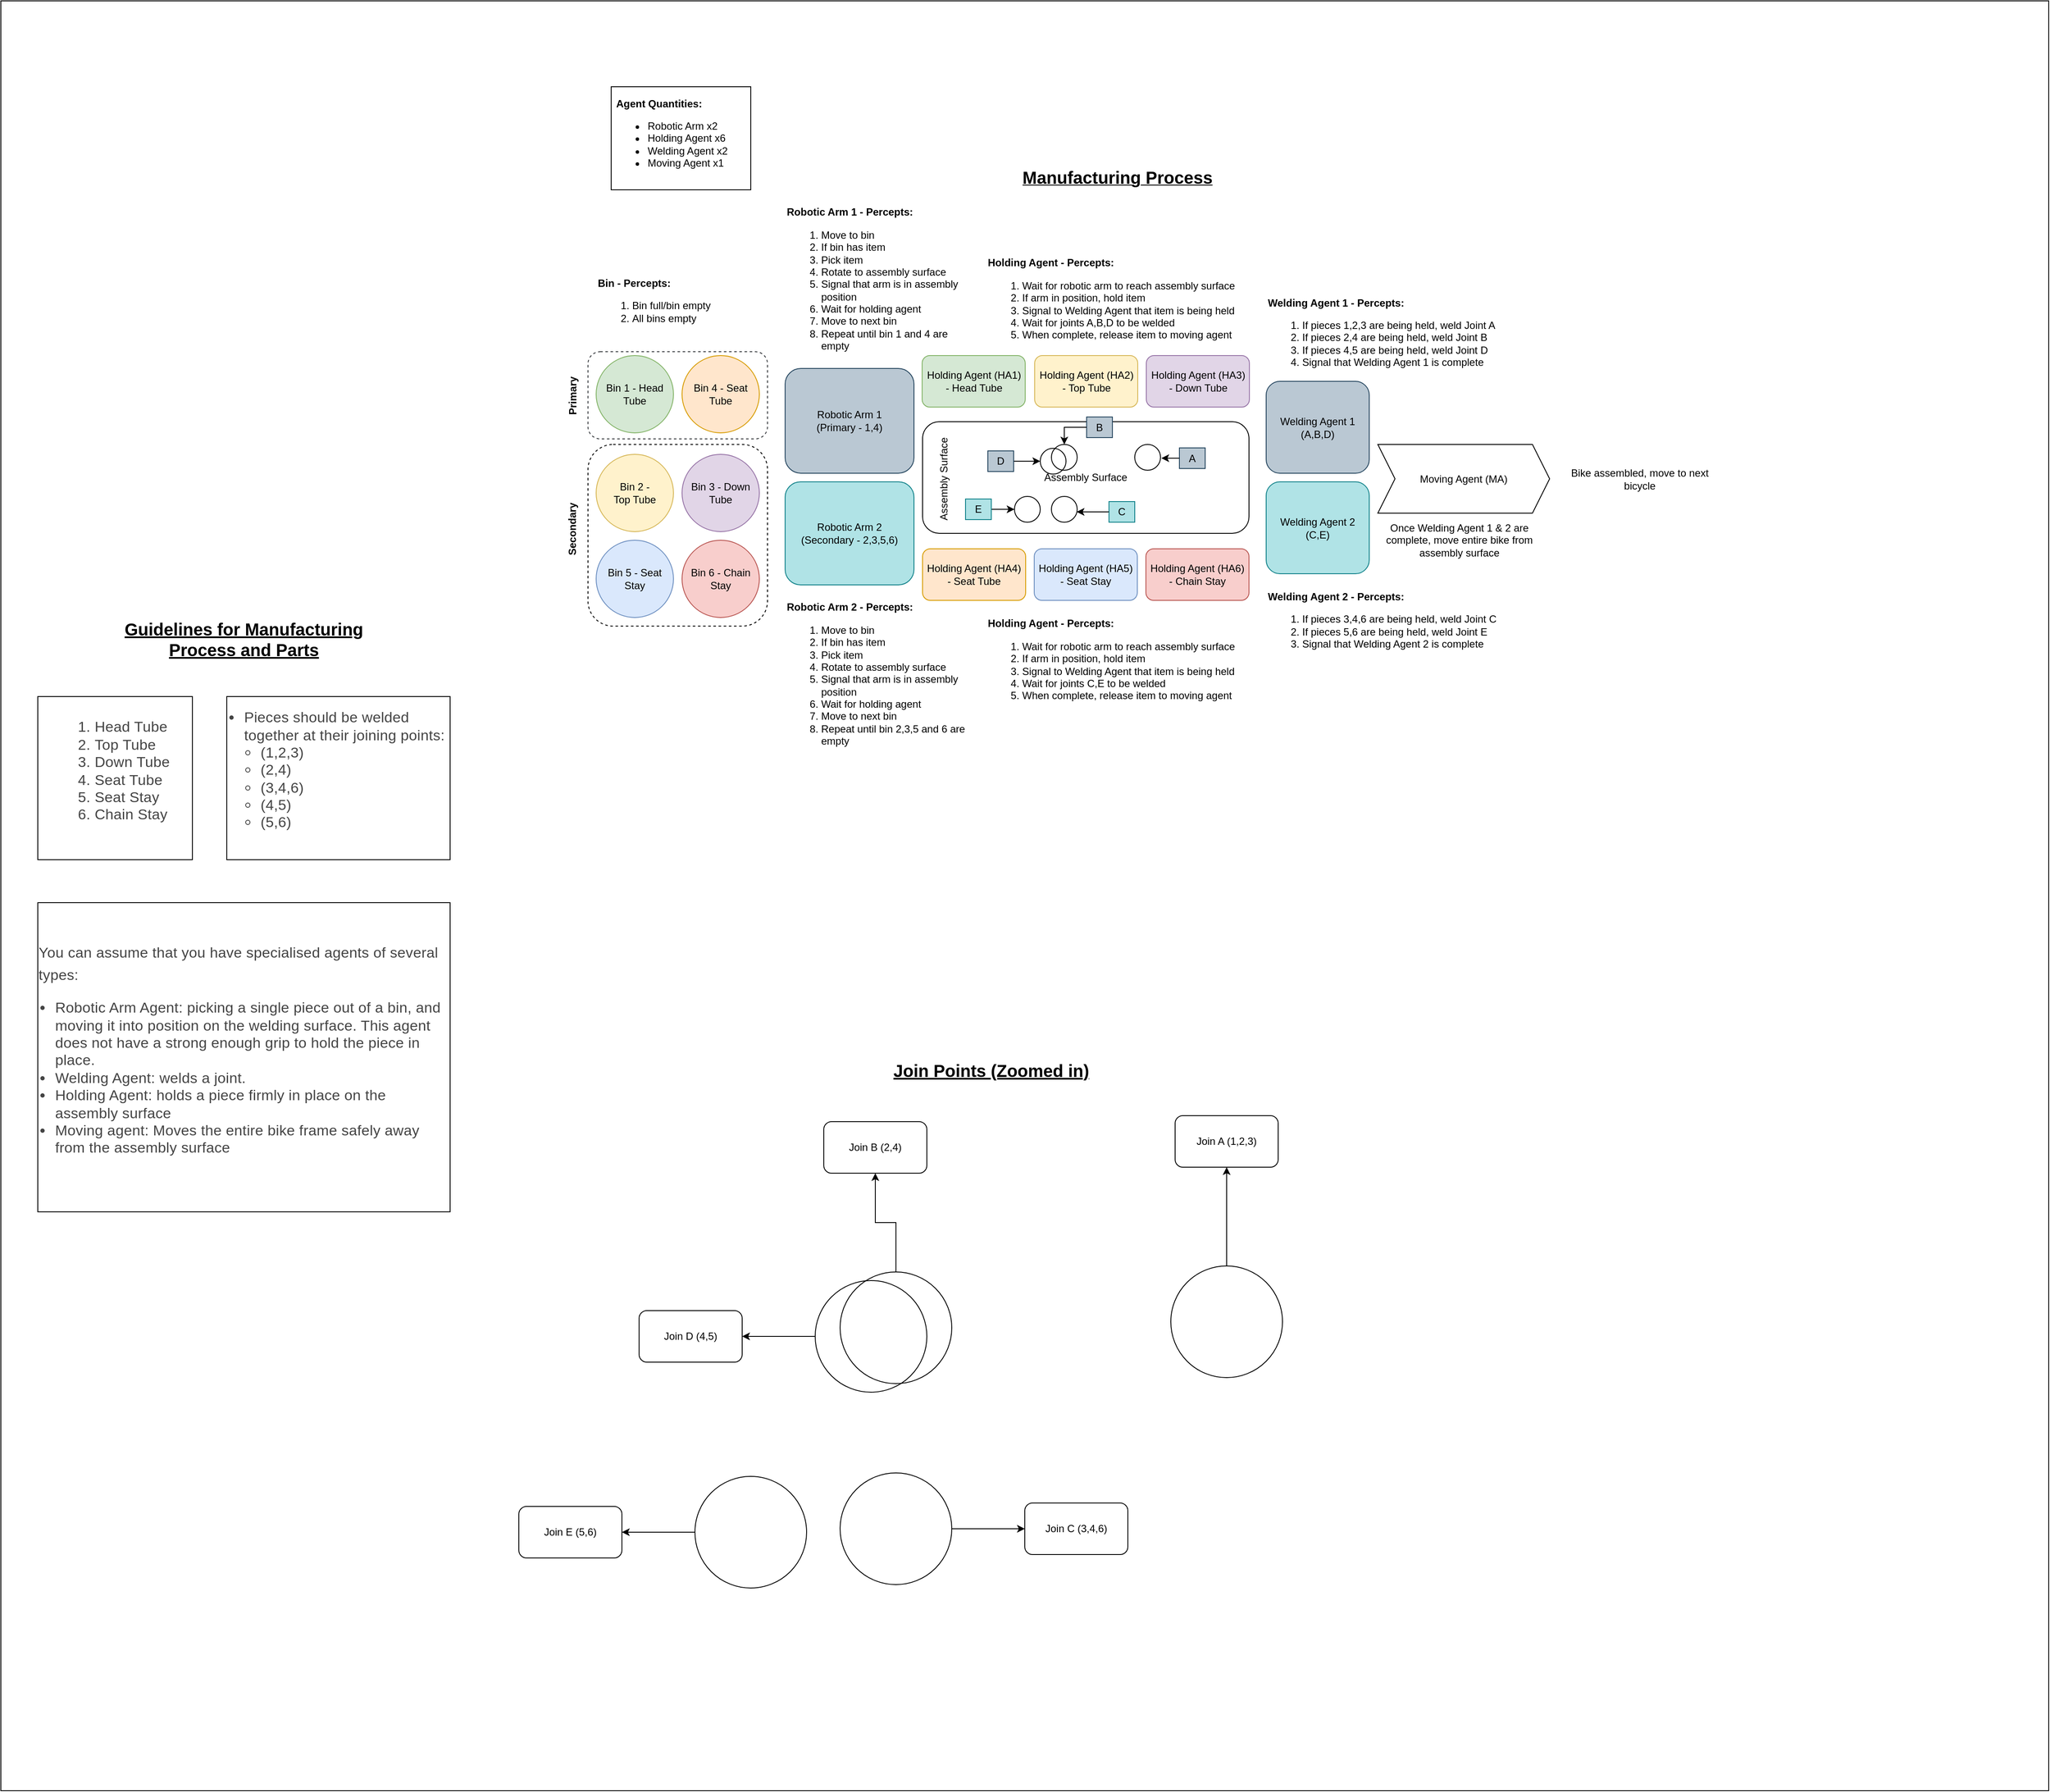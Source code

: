 <mxfile version="22.0.4" type="github">
  <diagram id="C5RBs43oDa-KdzZeNtuy" name="Page-1">
    <mxGraphModel dx="2084" dy="1922" grid="0" gridSize="10" guides="1" tooltips="1" connect="1" arrows="1" fold="1" page="1" pageScale="1" pageWidth="827" pageHeight="1169" math="0" shadow="0">
      <root>
        <mxCell id="WIyWlLk6GJQsqaUBKTNV-0" />
        <mxCell id="WIyWlLk6GJQsqaUBKTNV-1" parent="WIyWlLk6GJQsqaUBKTNV-0" />
        <mxCell id="1owg42yloBusg6G1mB5r-115" value="" style="rounded=0;whiteSpace=wrap;html=1;strokeColor=default;" parent="WIyWlLk6GJQsqaUBKTNV-1" vertex="1">
          <mxGeometry x="-193" y="-820" width="2384" height="2084" as="geometry" />
        </mxCell>
        <mxCell id="1owg42yloBusg6G1mB5r-0" value="&lt;ol style=&quot;box-sizing: border-box; margin-top: 0px; margin-bottom: 1rem; padding-top: 10px; padding-bottom: 10px; font-size: 17px; color: rgb(68, 68, 68); font-family: proxima-nova, sans-serif; letter-spacing: 0.175px; text-align: left; background-color: rgb(255, 255, 255);&quot;&gt;&lt;li style=&quot;box-sizing: border-box;&quot;&gt;Head Tube&lt;/li&gt;&lt;li style=&quot;box-sizing: border-box;&quot;&gt;Top Tube&lt;/li&gt;&lt;li style=&quot;box-sizing: border-box;&quot;&gt;Down Tube&lt;/li&gt;&lt;li style=&quot;box-sizing: border-box;&quot;&gt;Seat Tube&lt;/li&gt;&lt;li style=&quot;box-sizing: border-box;&quot;&gt;Seat Stay&lt;/li&gt;&lt;li style=&quot;box-sizing: border-box;&quot;&gt;Chain Stay&lt;/li&gt;&lt;/ol&gt;" style="rounded=0;whiteSpace=wrap;html=1;" parent="WIyWlLk6GJQsqaUBKTNV-1" vertex="1">
          <mxGeometry x="-150" y="-10" width="180" height="190" as="geometry" />
        </mxCell>
        <mxCell id="1owg42yloBusg6G1mB5r-1" value="&lt;p style=&quot;box-sizing: border-box; margin-top: 0px; margin-bottom: 1rem; line-height: 1.5; font-family: proxima-nova, arial, sans-serif; font-size: 17px; color: rgb(68, 68, 68); padding-right: 10px; letter-spacing: 0.175px; text-align: left; background-color: rgb(255, 255, 255);&quot;&gt;You can assume that you have specialised agents of several types:&lt;/p&gt;&lt;ul style=&quot;box-sizing: border-box; margin-top: 0px; padding-left: 1rem; margin-inline-start: 0.2rem; margin-bottom: 18px; font-family: proxima-nova, arial, sans-serif; font-size: 17px; color: rgb(68, 68, 68); letter-spacing: 0.175px; text-align: left; background-color: rgb(255, 255, 255);&quot; id=&quot;yui_3_17_2_1_1695556231344_34&quot;&gt;&lt;li style=&quot;box-sizing: border-box;&quot;&gt;Robotic Arm Agent: picking a single piece out of a bin, and moving it into position on the welding surface. This agent does not have a strong enough grip to hold the piece in place.&lt;/li&gt;&lt;li style=&quot;box-sizing: border-box;&quot; id=&quot;yui_3_17_2_1_1695556231344_33&quot;&gt;Welding Agent: welds a joint.&lt;/li&gt;&lt;li style=&quot;box-sizing: border-box;&quot;&gt;Holding Agent: holds a piece firmly in place on the assembly surface&lt;/li&gt;&lt;li style=&quot;box-sizing: border-box;&quot;&gt;Moving agent: Moves the entire bike frame safely away from the assembly surface&lt;/li&gt;&lt;/ul&gt;" style="rounded=0;whiteSpace=wrap;html=1;" parent="WIyWlLk6GJQsqaUBKTNV-1" vertex="1">
          <mxGeometry x="-150" y="230" width="480" height="360" as="geometry" />
        </mxCell>
        <mxCell id="1owg42yloBusg6G1mB5r-2" value="&lt;ul style=&quot;box-sizing: border-box; margin-top: 0px; padding-left: 1rem; margin-inline-start: 0.2rem; margin-bottom: 18px; font-family: proxima-nova, arial, sans-serif; font-size: 17px; color: rgb(68, 68, 68); letter-spacing: 0.175px; text-align: left; background-color: rgb(255, 255, 255);&quot; id=&quot;yui_3_17_2_1_1695556231344_37&quot;&gt;&lt;li style=&quot;box-sizing: border-box;&quot;&gt;Pieces should be welded together at their joining points:&lt;ul style=&quot;box-sizing: border-box; margin-top: 0px; padding-left: 1rem; margin-inline-start: 0.2rem; margin-bottom: 18px;&quot;&gt;&lt;li style=&quot;box-sizing: border-box;&quot;&gt;(1,2,3)&lt;/li&gt;&lt;li style=&quot;box-sizing: border-box;&quot;&gt;(2,4)&lt;/li&gt;&lt;li style=&quot;box-sizing: border-box;&quot;&gt;(3,4,6)&lt;/li&gt;&lt;li style=&quot;box-sizing: border-box;&quot;&gt;(4,5)&lt;/li&gt;&lt;li style=&quot;box-sizing: border-box;&quot;&gt;(5,6)&lt;/li&gt;&lt;/ul&gt;&lt;/li&gt;&lt;/ul&gt;" style="rounded=0;whiteSpace=wrap;html=1;" parent="WIyWlLk6GJQsqaUBKTNV-1" vertex="1">
          <mxGeometry x="70" y="-10" width="260" height="190" as="geometry" />
        </mxCell>
        <mxCell id="1owg42yloBusg6G1mB5r-3" value="Bin 1 - Head Tube" style="ellipse;whiteSpace=wrap;html=1;fillColor=#d5e8d4;strokeColor=#82b366;" parent="WIyWlLk6GJQsqaUBKTNV-1" vertex="1">
          <mxGeometry x="500" y="-407" width="90" height="90" as="geometry" />
        </mxCell>
        <mxCell id="1owg42yloBusg6G1mB5r-4" value="Bin 3 - Down&lt;br&gt;Tube" style="ellipse;whiteSpace=wrap;html=1;fillColor=#e1d5e7;strokeColor=#9673a6;" parent="WIyWlLk6GJQsqaUBKTNV-1" vertex="1">
          <mxGeometry x="600" y="-292" width="90" height="90" as="geometry" />
        </mxCell>
        <mxCell id="1owg42yloBusg6G1mB5r-5" value="Bin 6 - Chain Stay" style="ellipse;whiteSpace=wrap;html=1;fillColor=#f8cecc;strokeColor=#b85450;" parent="WIyWlLk6GJQsqaUBKTNV-1" vertex="1">
          <mxGeometry x="600" y="-192" width="90" height="90" as="geometry" />
        </mxCell>
        <mxCell id="1owg42yloBusg6G1mB5r-6" value="Bin 5 - Seat Stay" style="ellipse;whiteSpace=wrap;html=1;fillColor=#dae8fc;strokeColor=#6c8ebf;" parent="WIyWlLk6GJQsqaUBKTNV-1" vertex="1">
          <mxGeometry x="500" y="-192" width="90" height="90" as="geometry" />
        </mxCell>
        <mxCell id="1owg42yloBusg6G1mB5r-7" value="Bin 2 - &lt;br&gt;Top Tube" style="ellipse;whiteSpace=wrap;html=1;fillColor=#fff2cc;strokeColor=#d6b656;" parent="WIyWlLk6GJQsqaUBKTNV-1" vertex="1">
          <mxGeometry x="500" y="-292" width="90" height="90" as="geometry" />
        </mxCell>
        <mxCell id="1owg42yloBusg6G1mB5r-8" value="Bin 4 - Seat Tube" style="ellipse;whiteSpace=wrap;html=1;fillColor=#ffe6cc;strokeColor=#d79b00;" parent="WIyWlLk6GJQsqaUBKTNV-1" vertex="1">
          <mxGeometry x="600" y="-407" width="90" height="90" as="geometry" />
        </mxCell>
        <mxCell id="1owg42yloBusg6G1mB5r-9" value="" style="shape=image;verticalLabelPosition=bottom;labelBackgroundColor=default;verticalAlign=top;aspect=fixed;imageAspect=0;image=https://liverpool-online-study.com/pluginfile.php/159072/mod_assign/intro/Bicycle.png;" parent="WIyWlLk6GJQsqaUBKTNV-1" vertex="1">
          <mxGeometry x="640" y="635" width="672" height="384" as="geometry" />
        </mxCell>
        <mxCell id="1owg42yloBusg6G1mB5r-10" value="" style="edgeStyle=orthogonalEdgeStyle;rounded=0;orthogonalLoop=1;jettySize=auto;html=1;" parent="WIyWlLk6GJQsqaUBKTNV-1" source="1owg42yloBusg6G1mB5r-11" target="1owg42yloBusg6G1mB5r-16" edge="1">
          <mxGeometry relative="1" as="geometry" />
        </mxCell>
        <mxCell id="1owg42yloBusg6G1mB5r-11" value="" style="ellipse;whiteSpace=wrap;html=1;fillColor=none;" parent="WIyWlLk6GJQsqaUBKTNV-1" vertex="1">
          <mxGeometry x="1169" y="653" width="130" height="130" as="geometry" />
        </mxCell>
        <mxCell id="1owg42yloBusg6G1mB5r-12" value="" style="edgeStyle=orthogonalEdgeStyle;rounded=0;orthogonalLoop=1;jettySize=auto;html=1;" parent="WIyWlLk6GJQsqaUBKTNV-1" source="1owg42yloBusg6G1mB5r-13" target="1owg42yloBusg6G1mB5r-24" edge="1">
          <mxGeometry relative="1" as="geometry" />
        </mxCell>
        <mxCell id="1owg42yloBusg6G1mB5r-13" value="" style="ellipse;whiteSpace=wrap;html=1;fillColor=none;" parent="WIyWlLk6GJQsqaUBKTNV-1" vertex="1">
          <mxGeometry x="615" y="898" width="130" height="130" as="geometry" />
        </mxCell>
        <mxCell id="1owg42yloBusg6G1mB5r-14" value="" style="edgeStyle=orthogonalEdgeStyle;rounded=0;orthogonalLoop=1;jettySize=auto;html=1;" parent="WIyWlLk6GJQsqaUBKTNV-1" source="1owg42yloBusg6G1mB5r-15" target="1owg42yloBusg6G1mB5r-17" edge="1">
          <mxGeometry relative="1" as="geometry" />
        </mxCell>
        <mxCell id="1owg42yloBusg6G1mB5r-15" value="" style="ellipse;whiteSpace=wrap;html=1;fillColor=none;" parent="WIyWlLk6GJQsqaUBKTNV-1" vertex="1">
          <mxGeometry x="784" y="660" width="130" height="130" as="geometry" />
        </mxCell>
        <mxCell id="1owg42yloBusg6G1mB5r-16" value="Join A (1,2,3)" style="rounded=1;whiteSpace=wrap;html=1;fillColor=none;" parent="WIyWlLk6GJQsqaUBKTNV-1" vertex="1">
          <mxGeometry x="1174" y="478" width="120" height="60" as="geometry" />
        </mxCell>
        <mxCell id="1owg42yloBusg6G1mB5r-17" value="Join B (2,4)" style="rounded=1;whiteSpace=wrap;html=1;fillColor=none;" parent="WIyWlLk6GJQsqaUBKTNV-1" vertex="1">
          <mxGeometry x="765" y="485" width="120" height="60" as="geometry" />
        </mxCell>
        <mxCell id="1owg42yloBusg6G1mB5r-18" value="" style="edgeStyle=orthogonalEdgeStyle;rounded=0;orthogonalLoop=1;jettySize=auto;html=1;" parent="WIyWlLk6GJQsqaUBKTNV-1" source="1owg42yloBusg6G1mB5r-19" target="1owg42yloBusg6G1mB5r-20" edge="1">
          <mxGeometry relative="1" as="geometry" />
        </mxCell>
        <mxCell id="1owg42yloBusg6G1mB5r-19" value="" style="ellipse;whiteSpace=wrap;html=1;fillColor=none;" parent="WIyWlLk6GJQsqaUBKTNV-1" vertex="1">
          <mxGeometry x="784" y="894" width="130" height="130" as="geometry" />
        </mxCell>
        <mxCell id="1owg42yloBusg6G1mB5r-20" value="Join C (3,4,6)" style="rounded=1;whiteSpace=wrap;html=1;fillColor=none;" parent="WIyWlLk6GJQsqaUBKTNV-1" vertex="1">
          <mxGeometry x="999" y="929" width="120" height="60" as="geometry" />
        </mxCell>
        <mxCell id="1owg42yloBusg6G1mB5r-21" value="" style="edgeStyle=orthogonalEdgeStyle;rounded=0;orthogonalLoop=1;jettySize=auto;html=1;" parent="WIyWlLk6GJQsqaUBKTNV-1" source="1owg42yloBusg6G1mB5r-22" target="1owg42yloBusg6G1mB5r-23" edge="1">
          <mxGeometry relative="1" as="geometry" />
        </mxCell>
        <mxCell id="1owg42yloBusg6G1mB5r-22" value="" style="ellipse;whiteSpace=wrap;html=1;fillColor=none;" parent="WIyWlLk6GJQsqaUBKTNV-1" vertex="1">
          <mxGeometry x="755" y="670" width="130" height="130" as="geometry" />
        </mxCell>
        <mxCell id="1owg42yloBusg6G1mB5r-23" value="Join D (4,5)" style="rounded=1;whiteSpace=wrap;html=1;fillColor=none;" parent="WIyWlLk6GJQsqaUBKTNV-1" vertex="1">
          <mxGeometry x="550" y="705" width="120" height="60" as="geometry" />
        </mxCell>
        <mxCell id="1owg42yloBusg6G1mB5r-24" value="Join E (5,6)" style="rounded=1;whiteSpace=wrap;html=1;fillColor=none;" parent="WIyWlLk6GJQsqaUBKTNV-1" vertex="1">
          <mxGeometry x="410" y="933" width="120" height="60" as="geometry" />
        </mxCell>
        <mxCell id="1owg42yloBusg6G1mB5r-25" value="Once Welding Agent 1 &amp;amp; 2 are complete, move entire bike from assembly surface" style="text;html=1;strokeColor=none;fillColor=none;align=center;verticalAlign=middle;whiteSpace=wrap;rounded=0;" parent="WIyWlLk6GJQsqaUBKTNV-1" vertex="1">
          <mxGeometry x="1410" y="-217" width="190" height="50" as="geometry" />
        </mxCell>
        <mxCell id="1owg42yloBusg6G1mB5r-26" value="Holding Agent (HA4)&lt;br&gt;- Seat Tube" style="rounded=1;whiteSpace=wrap;html=1;fillColor=#ffe6cc;strokeColor=#d79b00;" parent="WIyWlLk6GJQsqaUBKTNV-1" vertex="1">
          <mxGeometry x="880" y="-182" width="120" height="60" as="geometry" />
        </mxCell>
        <mxCell id="1owg42yloBusg6G1mB5r-27" value="Holding Agent (HA5)&lt;br&gt;- Seat Stay" style="rounded=1;whiteSpace=wrap;html=1;fillColor=#dae8fc;strokeColor=#6c8ebf;" parent="WIyWlLk6GJQsqaUBKTNV-1" vertex="1">
          <mxGeometry x="1010" y="-182" width="120" height="60" as="geometry" />
        </mxCell>
        <mxCell id="1owg42yloBusg6G1mB5r-28" value="Holding Agent (HA6)&lt;br&gt;- Chain Stay" style="rounded=1;whiteSpace=wrap;html=1;fillColor=#f8cecc;strokeColor=#b85450;" parent="WIyWlLk6GJQsqaUBKTNV-1" vertex="1">
          <mxGeometry x="1140" y="-182" width="120" height="60" as="geometry" />
        </mxCell>
        <mxCell id="1owg42yloBusg6G1mB5r-29" value="Holding Agent (HA1)&lt;br&gt;- Head Tube" style="rounded=1;whiteSpace=wrap;html=1;fillColor=#d5e8d4;strokeColor=#82b366;" parent="WIyWlLk6GJQsqaUBKTNV-1" vertex="1">
          <mxGeometry x="879.5" y="-407" width="120" height="60" as="geometry" />
        </mxCell>
        <mxCell id="1owg42yloBusg6G1mB5r-30" value="Holding Agent (HA2)&lt;br&gt;- Top Tube" style="rounded=1;whiteSpace=wrap;html=1;fillColor=#fff2cc;strokeColor=#d6b656;" parent="WIyWlLk6GJQsqaUBKTNV-1" vertex="1">
          <mxGeometry x="1010.5" y="-407" width="120" height="60" as="geometry" />
        </mxCell>
        <mxCell id="1owg42yloBusg6G1mB5r-31" value="Holding Agent (HA3)&lt;br&gt;- Down Tube" style="rounded=1;whiteSpace=wrap;html=1;fillColor=#e1d5e7;strokeColor=#9673a6;" parent="WIyWlLk6GJQsqaUBKTNV-1" vertex="1">
          <mxGeometry x="1140.5" y="-407" width="120" height="60" as="geometry" />
        </mxCell>
        <mxCell id="1owg42yloBusg6G1mB5r-32" value="Robotic Arm 1&lt;br&gt;(Primary - 1,4)" style="rounded=1;whiteSpace=wrap;html=1;fillColor=#bac8d3;strokeColor=#23445d;" parent="WIyWlLk6GJQsqaUBKTNV-1" vertex="1">
          <mxGeometry x="720" y="-392" width="150" height="122" as="geometry" />
        </mxCell>
        <mxCell id="1owg42yloBusg6G1mB5r-33" value="Robotic Arm 2&lt;br style=&quot;border-color: var(--border-color);&quot;&gt;(Secondary - 2,3,5,6)" style="rounded=1;whiteSpace=wrap;html=1;fillColor=#b0e3e6;strokeColor=#0e8088;" parent="WIyWlLk6GJQsqaUBKTNV-1" vertex="1">
          <mxGeometry x="720" y="-260" width="150" height="120" as="geometry" />
        </mxCell>
        <mxCell id="1owg42yloBusg6G1mB5r-34" value="Assembly Surface" style="rounded=1;whiteSpace=wrap;html=1;" parent="WIyWlLk6GJQsqaUBKTNV-1" vertex="1">
          <mxGeometry x="880" y="-330" width="380" height="130" as="geometry" />
        </mxCell>
        <mxCell id="1owg42yloBusg6G1mB5r-35" value="Welding Agent 1 (A,B,D)" style="rounded=1;whiteSpace=wrap;html=1;fillColor=#bac8d3;strokeColor=#23445d;" parent="WIyWlLk6GJQsqaUBKTNV-1" vertex="1">
          <mxGeometry x="1280" y="-377" width="120" height="107" as="geometry" />
        </mxCell>
        <mxCell id="1owg42yloBusg6G1mB5r-36" value="" style="shape=image;verticalLabelPosition=bottom;labelBackgroundColor=default;verticalAlign=top;aspect=fixed;imageAspect=0;image=https://liverpool-online-study.com/pluginfile.php/159072/mod_assign/intro/Bicycle.png;" parent="WIyWlLk6GJQsqaUBKTNV-1" vertex="1">
          <mxGeometry x="991.37" y="-310" width="169.75" height="97" as="geometry" />
        </mxCell>
        <mxCell id="1owg42yloBusg6G1mB5r-37" value="Welding Agent 2&lt;br&gt;(C,E)" style="rounded=1;whiteSpace=wrap;html=1;fillColor=#b0e3e6;strokeColor=#0e8088;" parent="WIyWlLk6GJQsqaUBKTNV-1" vertex="1">
          <mxGeometry x="1280" y="-260" width="120" height="107" as="geometry" />
        </mxCell>
        <mxCell id="1owg42yloBusg6G1mB5r-38" value="Moving Agent (MA)" style="shape=step;perimeter=stepPerimeter;whiteSpace=wrap;html=1;fixedSize=1;" parent="WIyWlLk6GJQsqaUBKTNV-1" vertex="1">
          <mxGeometry x="1410" y="-303.5" width="200" height="80" as="geometry" />
        </mxCell>
        <mxCell id="1owg42yloBusg6G1mB5r-39" value="Bike assembled, move to next bicycle" style="text;html=1;strokeColor=none;fillColor=none;align=center;verticalAlign=middle;whiteSpace=wrap;rounded=0;" parent="WIyWlLk6GJQsqaUBKTNV-1" vertex="1">
          <mxGeometry x="1620" y="-288.5" width="190" height="50" as="geometry" />
        </mxCell>
        <mxCell id="1owg42yloBusg6G1mB5r-40" value="&lt;b&gt;Robotic Arm 2 - Percepts:&lt;/b&gt;&lt;br&gt;&lt;ol&gt;&lt;li&gt;Move to bin&lt;/li&gt;&lt;li&gt;If bin has item&lt;/li&gt;&lt;li&gt;Pick item&lt;/li&gt;&lt;li&gt;Rotate to assembly surface&lt;/li&gt;&lt;li&gt;Signal that arm is in assembly position&lt;/li&gt;&lt;li&gt;Wait for holding agent&lt;/li&gt;&lt;li&gt;Move to next bin&lt;/li&gt;&lt;li&gt;Repeat until bin 2,3,5 and 6 are empty&lt;/li&gt;&lt;/ol&gt;" style="text;html=1;strokeColor=none;fillColor=none;align=left;verticalAlign=middle;whiteSpace=wrap;rounded=0;" parent="WIyWlLk6GJQsqaUBKTNV-1" vertex="1">
          <mxGeometry x="720" y="-120" width="210" height="180" as="geometry" />
        </mxCell>
        <mxCell id="1owg42yloBusg6G1mB5r-41" value="&lt;b&gt;Robotic Arm 1 - Percepts:&lt;/b&gt;&lt;br&gt;&lt;ol&gt;&lt;li&gt;Move to bin&lt;/li&gt;&lt;li&gt;If bin has item&lt;/li&gt;&lt;li&gt;Pick item&lt;/li&gt;&lt;li&gt;Rotate to assembly surface&lt;/li&gt;&lt;li&gt;Signal that arm is in assembly position&lt;/li&gt;&lt;li&gt;Wait for holding agent&lt;/li&gt;&lt;li&gt;Move to next bin&lt;/li&gt;&lt;li&gt;Repeat until bin 1 and 4 are empty&lt;/li&gt;&lt;/ol&gt;" style="text;html=1;strokeColor=none;fillColor=none;align=left;verticalAlign=middle;whiteSpace=wrap;rounded=0;" parent="WIyWlLk6GJQsqaUBKTNV-1" vertex="1">
          <mxGeometry x="720" y="-580" width="210" height="180" as="geometry" />
        </mxCell>
        <mxCell id="1owg42yloBusg6G1mB5r-42" value="&lt;b&gt;Holding Agent - Percepts:&lt;/b&gt;&lt;br&gt;&lt;ol&gt;&lt;li&gt;Wait for robotic arm to reach assembly surface&lt;/li&gt;&lt;li&gt;If arm in position, hold item&lt;/li&gt;&lt;li&gt;Signal to Welding Agent that item is being held&lt;/li&gt;&lt;li&gt;Wait for joints A,B,D to be welded&lt;/li&gt;&lt;li&gt;When complete, release item to moving agent&lt;/li&gt;&lt;/ol&gt;" style="text;html=1;strokeColor=none;fillColor=none;align=left;verticalAlign=middle;whiteSpace=wrap;rounded=0;" parent="WIyWlLk6GJQsqaUBKTNV-1" vertex="1">
          <mxGeometry x="954" y="-527" width="306" height="120" as="geometry" />
        </mxCell>
        <mxCell id="1owg42yloBusg6G1mB5r-43" value="" style="ellipse;whiteSpace=wrap;html=1;fillColor=none;" parent="WIyWlLk6GJQsqaUBKTNV-1" vertex="1">
          <mxGeometry x="1127" y="-303.5" width="30" height="30" as="geometry" />
        </mxCell>
        <mxCell id="1owg42yloBusg6G1mB5r-44" value="" style="ellipse;whiteSpace=wrap;html=1;fillColor=none;" parent="WIyWlLk6GJQsqaUBKTNV-1" vertex="1">
          <mxGeometry x="1030" y="-243" width="30" height="30" as="geometry" />
        </mxCell>
        <mxCell id="1owg42yloBusg6G1mB5r-45" value="" style="ellipse;whiteSpace=wrap;html=1;fillColor=none;" parent="WIyWlLk6GJQsqaUBKTNV-1" vertex="1">
          <mxGeometry x="987" y="-243" width="30" height="30" as="geometry" />
        </mxCell>
        <mxCell id="1owg42yloBusg6G1mB5r-46" value="" style="ellipse;whiteSpace=wrap;html=1;fillColor=none;" parent="WIyWlLk6GJQsqaUBKTNV-1" vertex="1">
          <mxGeometry x="1030" y="-303.5" width="30" height="30" as="geometry" />
        </mxCell>
        <mxCell id="1owg42yloBusg6G1mB5r-47" value="" style="ellipse;whiteSpace=wrap;html=1;fillColor=none;" parent="WIyWlLk6GJQsqaUBKTNV-1" vertex="1">
          <mxGeometry x="1017" y="-299" width="30" height="30" as="geometry" />
        </mxCell>
        <mxCell id="1owg42yloBusg6G1mB5r-48" value="A" style="rounded=0;whiteSpace=wrap;html=1;fillColor=#bac8d3;strokeColor=#23445d;" parent="WIyWlLk6GJQsqaUBKTNV-1" vertex="1">
          <mxGeometry x="1179" y="-299.5" width="30" height="24" as="geometry" />
        </mxCell>
        <mxCell id="1owg42yloBusg6G1mB5r-49" value="B" style="rounded=0;whiteSpace=wrap;html=1;fillColor=#bac8d3;strokeColor=#23445d;" parent="WIyWlLk6GJQsqaUBKTNV-1" vertex="1">
          <mxGeometry x="1071" y="-335.5" width="30" height="24" as="geometry" />
        </mxCell>
        <mxCell id="1owg42yloBusg6G1mB5r-50" style="edgeStyle=orthogonalEdgeStyle;rounded=0;orthogonalLoop=1;jettySize=auto;html=1;exitX=0;exitY=0.5;exitDx=0;exitDy=0;entryX=0.5;entryY=0;entryDx=0;entryDy=0;" parent="WIyWlLk6GJQsqaUBKTNV-1" source="1owg42yloBusg6G1mB5r-49" target="1owg42yloBusg6G1mB5r-46" edge="1">
          <mxGeometry relative="1" as="geometry" />
        </mxCell>
        <mxCell id="1owg42yloBusg6G1mB5r-51" style="edgeStyle=orthogonalEdgeStyle;rounded=0;orthogonalLoop=1;jettySize=auto;html=1;exitX=0;exitY=0.5;exitDx=0;exitDy=0;" parent="WIyWlLk6GJQsqaUBKTNV-1" source="1owg42yloBusg6G1mB5r-48" edge="1">
          <mxGeometry relative="1" as="geometry">
            <mxPoint x="1158" y="-288" as="targetPoint" />
          </mxGeometry>
        </mxCell>
        <mxCell id="1owg42yloBusg6G1mB5r-52" style="edgeStyle=orthogonalEdgeStyle;rounded=0;orthogonalLoop=1;jettySize=auto;html=1;exitX=1;exitY=0.5;exitDx=0;exitDy=0;entryX=0;entryY=0.5;entryDx=0;entryDy=0;" parent="WIyWlLk6GJQsqaUBKTNV-1" source="1owg42yloBusg6G1mB5r-53" target="1owg42yloBusg6G1mB5r-47" edge="1">
          <mxGeometry relative="1" as="geometry" />
        </mxCell>
        <mxCell id="1owg42yloBusg6G1mB5r-53" value="D" style="rounded=0;whiteSpace=wrap;html=1;fillColor=#bac8d3;strokeColor=#23445d;" parent="WIyWlLk6GJQsqaUBKTNV-1" vertex="1">
          <mxGeometry x="956" y="-296" width="30" height="24" as="geometry" />
        </mxCell>
        <mxCell id="1owg42yloBusg6G1mB5r-54" style="edgeStyle=orthogonalEdgeStyle;rounded=0;orthogonalLoop=1;jettySize=auto;html=1;exitX=1;exitY=0.5;exitDx=0;exitDy=0;entryX=0;entryY=0.5;entryDx=0;entryDy=0;" parent="WIyWlLk6GJQsqaUBKTNV-1" source="1owg42yloBusg6G1mB5r-55" target="1owg42yloBusg6G1mB5r-45" edge="1">
          <mxGeometry relative="1" as="geometry" />
        </mxCell>
        <mxCell id="1owg42yloBusg6G1mB5r-55" value="E" style="rounded=0;whiteSpace=wrap;html=1;fillColor=#b0e3e6;strokeColor=#0e8088;" parent="WIyWlLk6GJQsqaUBKTNV-1" vertex="1">
          <mxGeometry x="930" y="-240" width="30" height="24" as="geometry" />
        </mxCell>
        <mxCell id="1owg42yloBusg6G1mB5r-56" value="C" style="rounded=0;whiteSpace=wrap;html=1;fillColor=#b0e3e6;strokeColor=#0e8088;" parent="WIyWlLk6GJQsqaUBKTNV-1" vertex="1">
          <mxGeometry x="1097" y="-237" width="30" height="24" as="geometry" />
        </mxCell>
        <mxCell id="1owg42yloBusg6G1mB5r-57" style="edgeStyle=orthogonalEdgeStyle;rounded=0;orthogonalLoop=1;jettySize=auto;html=1;exitX=0;exitY=0.5;exitDx=0;exitDy=0;entryX=0.981;entryY=0.629;entryDx=0;entryDy=0;entryPerimeter=0;" parent="WIyWlLk6GJQsqaUBKTNV-1" source="1owg42yloBusg6G1mB5r-56" target="1owg42yloBusg6G1mB5r-44" edge="1">
          <mxGeometry relative="1" as="geometry" />
        </mxCell>
        <mxCell id="1owg42yloBusg6G1mB5r-58" value="&lt;b&gt;Welding Agent 1 - Percepts:&lt;/b&gt;&lt;br&gt;&lt;ol&gt;&lt;li&gt;If pieces 1,2,3 are being held, weld Joint A&lt;/li&gt;&lt;li&gt;If pieces 2,4 are being held, weld Joint B&lt;/li&gt;&lt;li&gt;If pieces 4,5 are being held, weld Joint D&lt;/li&gt;&lt;li&gt;Signal that Welding Agent 1 is complete&lt;/li&gt;&lt;/ol&gt;" style="text;html=1;strokeColor=none;fillColor=none;align=left;verticalAlign=middle;whiteSpace=wrap;rounded=0;" parent="WIyWlLk6GJQsqaUBKTNV-1" vertex="1">
          <mxGeometry x="1280" y="-482" width="280" height="107" as="geometry" />
        </mxCell>
        <mxCell id="1owg42yloBusg6G1mB5r-59" value="&lt;b&gt;Welding Agent 2 - Percepts:&lt;/b&gt;&lt;br&gt;&lt;ol&gt;&lt;li&gt;If pieces 3,4,6 are being held, weld Joint C&lt;/li&gt;&lt;li&gt;If pieces 5,6 are being held, weld Joint E&lt;/li&gt;&lt;li&gt;Signal that Welding Agent 2 is complete&lt;/li&gt;&lt;/ol&gt;" style="text;html=1;strokeColor=none;fillColor=none;align=left;verticalAlign=middle;whiteSpace=wrap;rounded=0;" parent="WIyWlLk6GJQsqaUBKTNV-1" vertex="1">
          <mxGeometry x="1280" y="-147" width="280" height="107" as="geometry" />
        </mxCell>
        <mxCell id="1owg42yloBusg6G1mB5r-60" value="&lt;b&gt;Bin - Percepts:&lt;/b&gt;&lt;br&gt;&lt;ol&gt;&lt;li&gt;Bin full/bin empty&lt;/li&gt;&lt;li&gt;All bins empty&lt;/li&gt;&lt;/ol&gt;" style="text;html=1;strokeColor=none;fillColor=none;align=left;verticalAlign=middle;whiteSpace=wrap;rounded=0;" parent="WIyWlLk6GJQsqaUBKTNV-1" vertex="1">
          <mxGeometry x="500" y="-510" width="190" height="90" as="geometry" />
        </mxCell>
        <mxCell id="1owg42yloBusg6G1mB5r-61" value="Assembly Surface" style="text;html=1;strokeColor=none;fillColor=none;align=center;verticalAlign=middle;whiteSpace=wrap;rounded=0;rotation=-90;" parent="WIyWlLk6GJQsqaUBKTNV-1" vertex="1">
          <mxGeometry x="853" y="-278.5" width="103" height="30" as="geometry" />
        </mxCell>
        <mxCell id="1owg42yloBusg6G1mB5r-62" value="" style="rounded=1;whiteSpace=wrap;html=1;fillColor=none;dashed=1;arcSize=14;" parent="WIyWlLk6GJQsqaUBKTNV-1" vertex="1">
          <mxGeometry x="490.5" y="-303.5" width="209" height="211.5" as="geometry" />
        </mxCell>
        <mxCell id="1owg42yloBusg6G1mB5r-63" value="&lt;b&gt;Holding Agent - Percepts:&lt;/b&gt;&lt;br&gt;&lt;ol&gt;&lt;li&gt;Wait for robotic arm to reach assembly surface&lt;/li&gt;&lt;li&gt;If arm in position, hold item&lt;/li&gt;&lt;li&gt;Signal to Welding Agent that item is being held&lt;/li&gt;&lt;li&gt;Wait for joints C,E to be welded&lt;/li&gt;&lt;li&gt;When complete, release item to moving agent&lt;/li&gt;&lt;/ol&gt;" style="text;html=1;strokeColor=none;fillColor=none;align=left;verticalAlign=middle;whiteSpace=wrap;rounded=0;" parent="WIyWlLk6GJQsqaUBKTNV-1" vertex="1">
          <mxGeometry x="954" y="-107" width="306" height="120" as="geometry" />
        </mxCell>
        <mxCell id="1owg42yloBusg6G1mB5r-64" value="&lt;b&gt;&lt;u&gt;&lt;font style=&quot;font-size: 20px;&quot;&gt;Manufacturing Process&lt;/font&gt;&lt;/u&gt;&lt;/b&gt;" style="text;html=1;strokeColor=none;fillColor=none;align=center;verticalAlign=middle;whiteSpace=wrap;rounded=0;" parent="WIyWlLk6GJQsqaUBKTNV-1" vertex="1">
          <mxGeometry x="947.25" y="-640" width="319.5" height="50" as="geometry" />
        </mxCell>
        <mxCell id="1owg42yloBusg6G1mB5r-65" value="&lt;span style=&quot;font-size: 20px;&quot;&gt;&lt;b&gt;&lt;u&gt;Guidelines for Manufacturing Process and Parts&lt;/u&gt;&lt;/b&gt;&lt;/span&gt;" style="text;html=1;strokeColor=none;fillColor=none;align=center;verticalAlign=middle;whiteSpace=wrap;rounded=0;" parent="WIyWlLk6GJQsqaUBKTNV-1" vertex="1">
          <mxGeometry x="-69.75" y="-102" width="319.5" height="50" as="geometry" />
        </mxCell>
        <mxCell id="1owg42yloBusg6G1mB5r-66" value="&lt;b&gt;&lt;font style=&quot;font-size: 20px;&quot;&gt;&lt;u&gt;Join Points (Zoomed in)&lt;/u&gt;&lt;/font&gt;&lt;/b&gt;" style="text;html=1;strokeColor=none;fillColor=none;align=center;verticalAlign=middle;whiteSpace=wrap;rounded=0;" parent="WIyWlLk6GJQsqaUBKTNV-1" vertex="1">
          <mxGeometry x="799.5" y="400" width="319.5" height="50" as="geometry" />
        </mxCell>
        <mxCell id="1owg42yloBusg6G1mB5r-67" value="&lt;b&gt;&amp;nbsp;Agent Quantities:&lt;/b&gt;&lt;br&gt;&lt;ul&gt;&lt;li&gt;Robotic Arm x2&lt;/li&gt;&lt;li&gt;Holding Agent x6&lt;/li&gt;&lt;li&gt;Welding Agent x2&lt;/li&gt;&lt;li&gt;Moving Agent x1&lt;/li&gt;&lt;/ul&gt;" style="rounded=0;whiteSpace=wrap;html=1;align=left;" parent="WIyWlLk6GJQsqaUBKTNV-1" vertex="1">
          <mxGeometry x="517.5" y="-720" width="162.5" height="120" as="geometry" />
        </mxCell>
        <mxCell id="hs603zmyzqbK3QKY6A2t-0" style="edgeStyle=orthogonalEdgeStyle;rounded=0;orthogonalLoop=1;jettySize=auto;html=1;exitX=0.5;exitY=1;exitDx=0;exitDy=0;" parent="WIyWlLk6GJQsqaUBKTNV-1" source="1owg42yloBusg6G1mB5r-29" target="1owg42yloBusg6G1mB5r-29" edge="1">
          <mxGeometry relative="1" as="geometry" />
        </mxCell>
        <mxCell id="hs603zmyzqbK3QKY6A2t-2" value="" style="rounded=1;whiteSpace=wrap;html=1;fillColor=none;dashed=1;arcSize=14;strokeColor=#36393d;" parent="WIyWlLk6GJQsqaUBKTNV-1" vertex="1">
          <mxGeometry x="490.5" y="-411.5" width="209" height="101.5" as="geometry" />
        </mxCell>
        <mxCell id="hs603zmyzqbK3QKY6A2t-3" value="&lt;b&gt;Primary&lt;/b&gt;" style="text;html=1;strokeColor=none;fillColor=none;align=left;verticalAlign=middle;whiteSpace=wrap;rounded=0;rotation=-90;" parent="WIyWlLk6GJQsqaUBKTNV-1" vertex="1">
          <mxGeometry x="438" y="-387" width="69" height="34" as="geometry" />
        </mxCell>
        <mxCell id="hs603zmyzqbK3QKY6A2t-4" value="&lt;b&gt;Secondary&lt;/b&gt;" style="text;html=1;strokeColor=none;fillColor=none;align=left;verticalAlign=middle;whiteSpace=wrap;rounded=0;rotation=-90;" parent="WIyWlLk6GJQsqaUBKTNV-1" vertex="1">
          <mxGeometry x="438" y="-223.5" width="69" height="34" as="geometry" />
        </mxCell>
      </root>
    </mxGraphModel>
  </diagram>
</mxfile>
